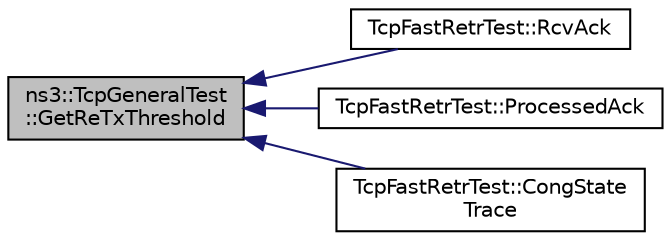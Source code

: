 digraph "ns3::TcpGeneralTest::GetReTxThreshold"
{
  edge [fontname="Helvetica",fontsize="10",labelfontname="Helvetica",labelfontsize="10"];
  node [fontname="Helvetica",fontsize="10",shape=record];
  rankdir="LR";
  Node1 [label="ns3::TcpGeneralTest\l::GetReTxThreshold",height=0.2,width=0.4,color="black", fillcolor="grey75", style="filled", fontcolor="black"];
  Node1 -> Node2 [dir="back",color="midnightblue",fontsize="10",style="solid"];
  Node2 [label="TcpFastRetrTest::RcvAck",height=0.2,width=0.4,color="black", fillcolor="white", style="filled",URL="$df/d85/classTcpFastRetrTest.html#a43e2a765fc73bc35810a5773bf811b90",tooltip="Received ack. "];
  Node1 -> Node3 [dir="back",color="midnightblue",fontsize="10",style="solid"];
  Node3 [label="TcpFastRetrTest::ProcessedAck",height=0.2,width=0.4,color="black", fillcolor="white", style="filled",URL="$df/d85/classTcpFastRetrTest.html#a2e4241361c77f5dad555245c5013ce18",tooltip="Processed ack. "];
  Node1 -> Node4 [dir="back",color="midnightblue",fontsize="10",style="solid"];
  Node4 [label="TcpFastRetrTest::CongState\lTrace",height=0.2,width=0.4,color="black", fillcolor="white", style="filled",URL="$df/d85/classTcpFastRetrTest.html#a7f041e937cfff4c0bedc9fc984bf655d",tooltip="State on Ack state machine changes. "];
}
